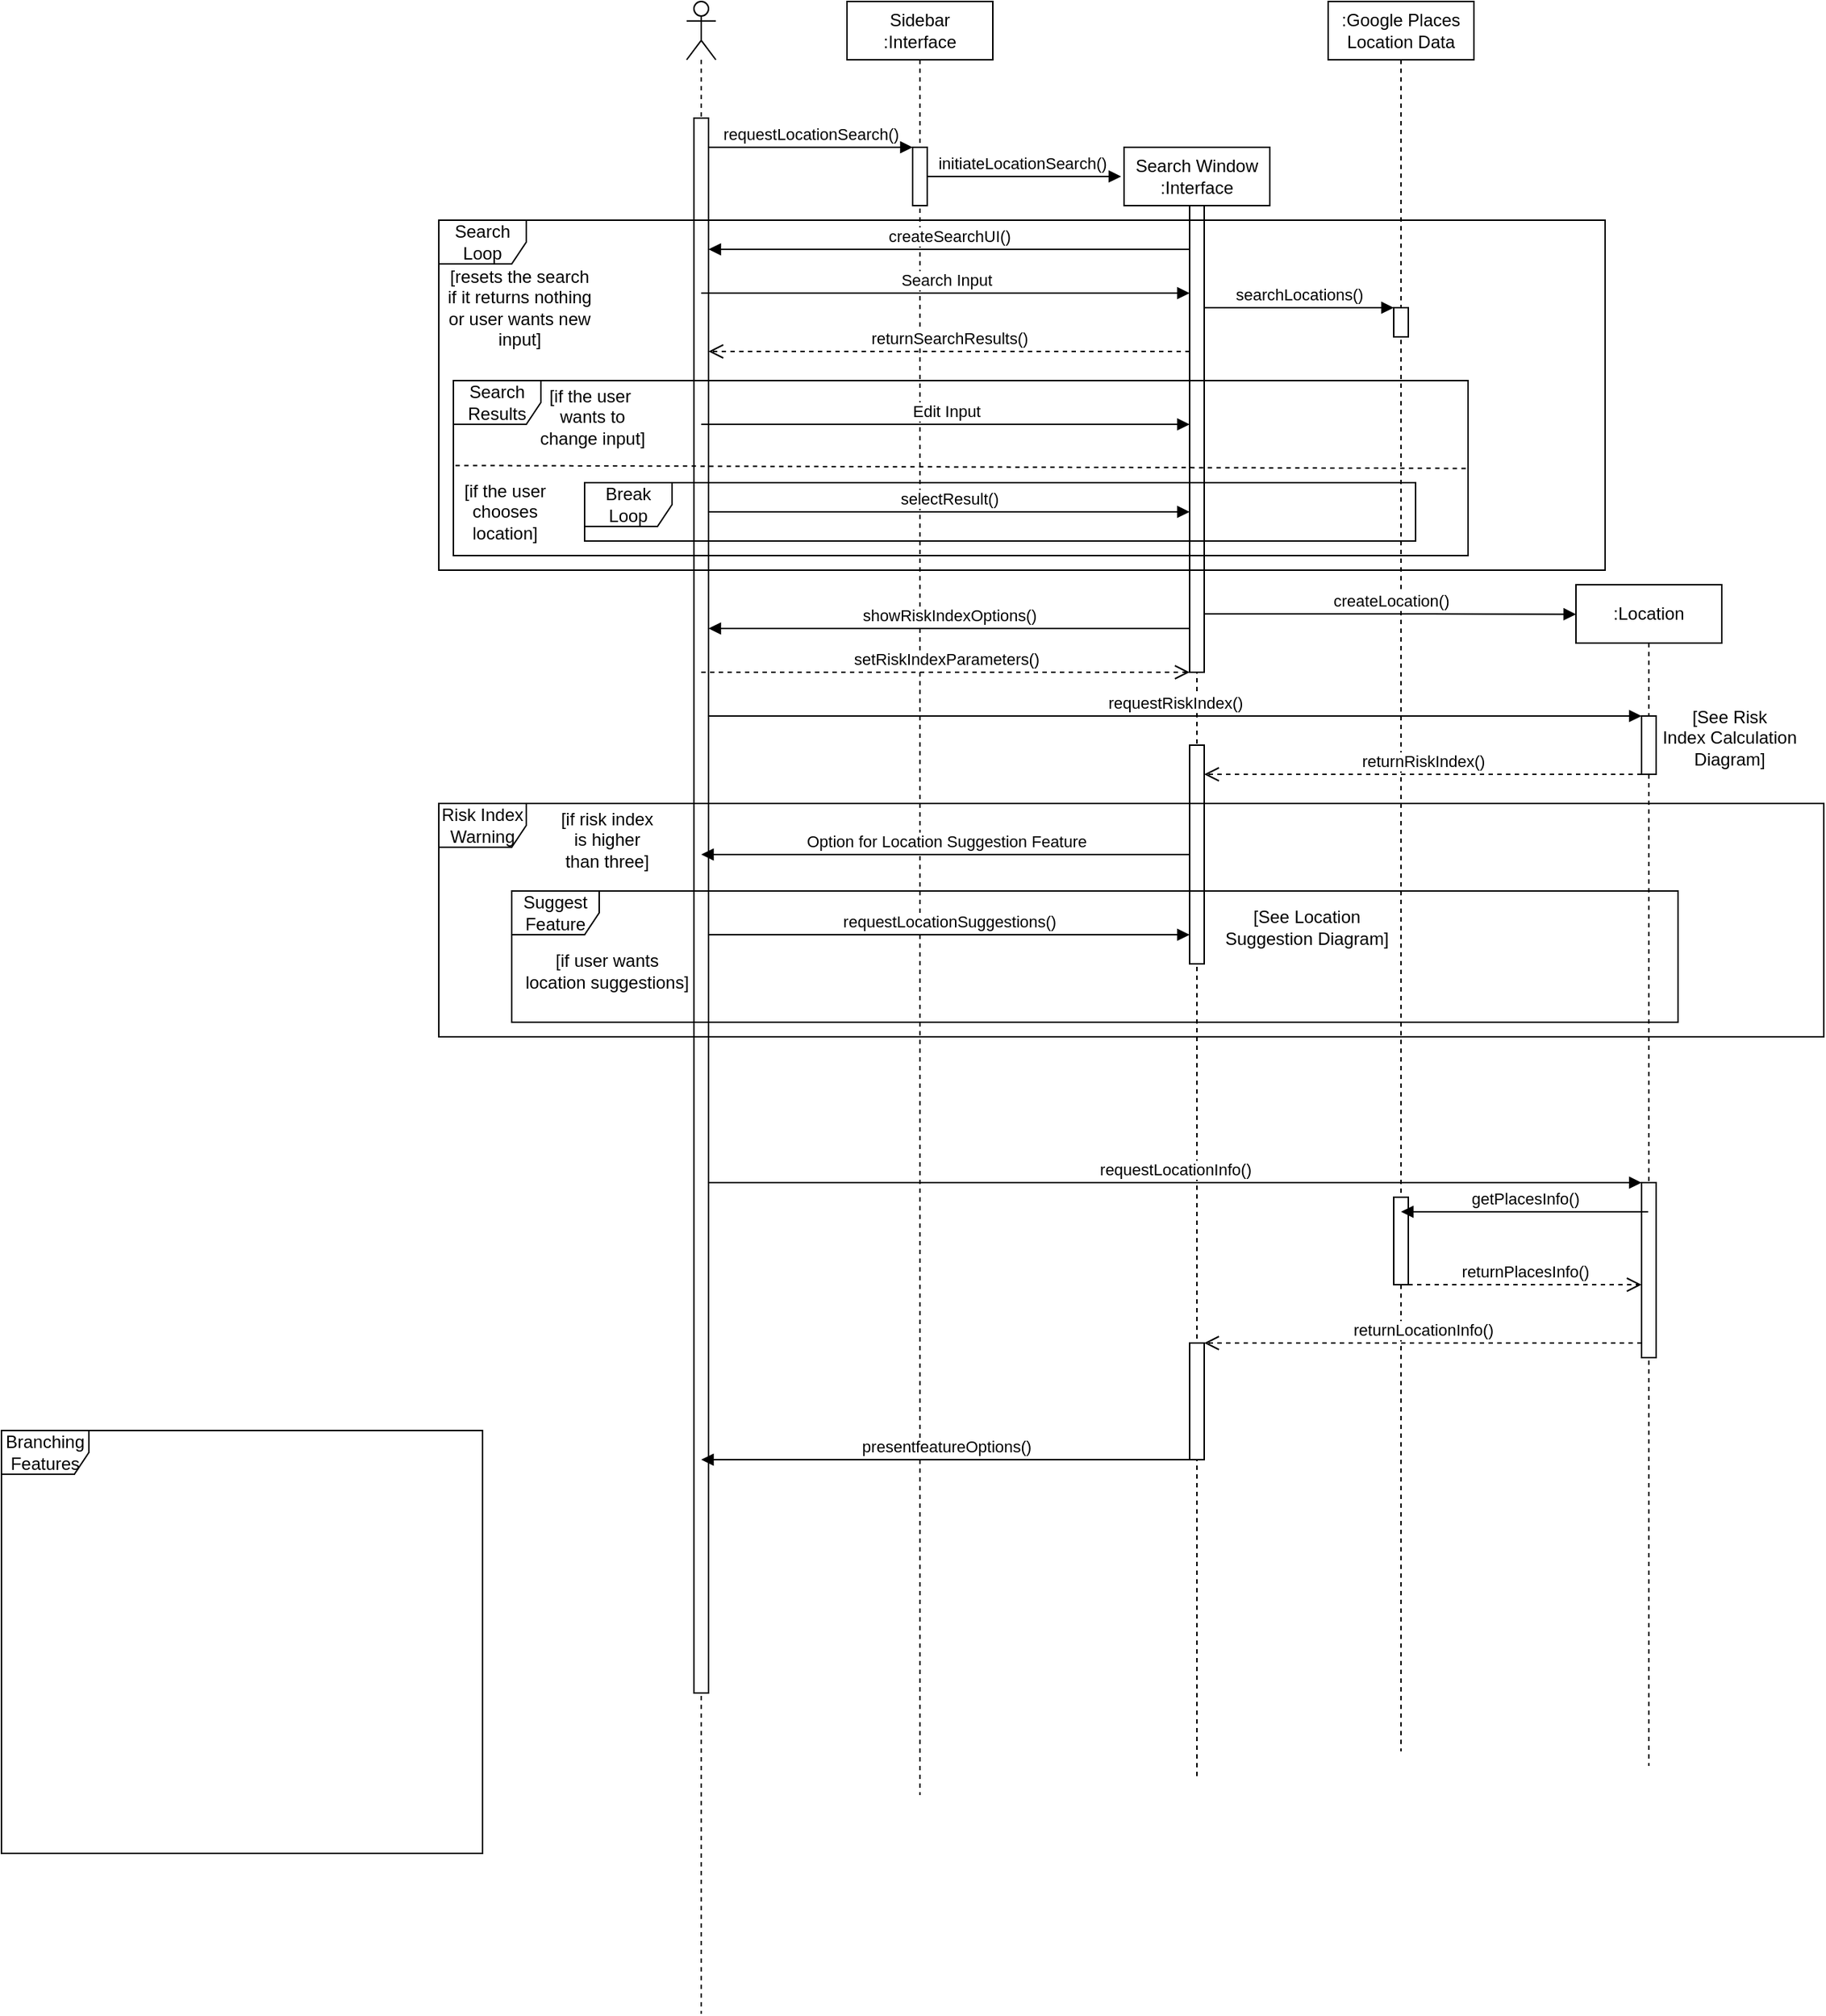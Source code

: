 <mxfile version="14.6.13" type="device"><diagram id="WAmhvS8DQlym9TlFO8K2" name="Page-1"><mxGraphModel dx="2842" dy="867" grid="1" gridSize="10" guides="1" tooltips="1" connect="1" arrows="1" fold="1" page="1" pageScale="1" pageWidth="1169" pageHeight="827" math="0" shadow="0"><root><mxCell id="0"/><mxCell id="1" parent="0"/><mxCell id="X2xdwVJWeCPByPR_EXC5-2" value="" style="shape=umlLifeline;participant=umlActor;perimeter=lifelinePerimeter;whiteSpace=wrap;html=1;container=1;collapsible=0;recursiveResize=0;verticalAlign=top;spacingTop=36;outlineConnect=0;" vertex="1" parent="1"><mxGeometry x="120" y="40" width="20" height="1380" as="geometry"/></mxCell><mxCell id="X2xdwVJWeCPByPR_EXC5-4" value="" style="html=1;points=[];perimeter=orthogonalPerimeter;" vertex="1" parent="X2xdwVJWeCPByPR_EXC5-2"><mxGeometry x="5" y="80" width="10" height="1080" as="geometry"/></mxCell><mxCell id="X2xdwVJWeCPByPR_EXC5-3" value="Sidebar&lt;br&gt;:Interface" style="shape=umlLifeline;perimeter=lifelinePerimeter;whiteSpace=wrap;html=1;container=1;collapsible=0;recursiveResize=0;outlineConnect=0;" vertex="1" parent="1"><mxGeometry x="230" y="40" width="100" height="1230" as="geometry"/></mxCell><mxCell id="X2xdwVJWeCPByPR_EXC5-5" value="" style="html=1;points=[];perimeter=orthogonalPerimeter;" vertex="1" parent="X2xdwVJWeCPByPR_EXC5-3"><mxGeometry x="45" y="100" width="10" height="40" as="geometry"/></mxCell><mxCell id="X2xdwVJWeCPByPR_EXC5-6" value="Search Window&lt;br&gt;:Interface" style="shape=umlLifeline;perimeter=lifelinePerimeter;whiteSpace=wrap;html=1;container=1;collapsible=0;recursiveResize=0;outlineConnect=0;" vertex="1" parent="1"><mxGeometry x="420" y="140" width="100" height="1120" as="geometry"/></mxCell><mxCell id="X2xdwVJWeCPByPR_EXC5-10" value="" style="html=1;points=[];perimeter=orthogonalPerimeter;" vertex="1" parent="X2xdwVJWeCPByPR_EXC5-6"><mxGeometry x="45" y="40" width="10" height="320" as="geometry"/></mxCell><mxCell id="X2xdwVJWeCPByPR_EXC5-32" value="" style="html=1;points=[];perimeter=orthogonalPerimeter;" vertex="1" parent="X2xdwVJWeCPByPR_EXC5-6"><mxGeometry x="45" y="410" width="10" height="150" as="geometry"/></mxCell><mxCell id="X2xdwVJWeCPByPR_EXC5-52" value="" style="html=1;points=[];perimeter=orthogonalPerimeter;" vertex="1" parent="X2xdwVJWeCPByPR_EXC5-6"><mxGeometry x="45" y="820" width="10" height="80" as="geometry"/></mxCell><mxCell id="X2xdwVJWeCPByPR_EXC5-7" value="requestLocationSearch()" style="html=1;verticalAlign=bottom;endArrow=block;" edge="1" parent="1" source="X2xdwVJWeCPByPR_EXC5-4" target="X2xdwVJWeCPByPR_EXC5-5"><mxGeometry width="80" relative="1" as="geometry"><mxPoint x="590" y="370" as="sourcePoint"/><mxPoint x="670" y="370" as="targetPoint"/><Array as="points"><mxPoint x="210" y="140"/></Array></mxGeometry></mxCell><mxCell id="X2xdwVJWeCPByPR_EXC5-8" value="initiateLocationSearch()" style="html=1;verticalAlign=bottom;endArrow=block;" edge="1" parent="1" source="X2xdwVJWeCPByPR_EXC5-5"><mxGeometry x="-0.023" width="80" relative="1" as="geometry"><mxPoint x="380" y="220" as="sourcePoint"/><mxPoint x="418" y="160" as="targetPoint"/><Array as="points"><mxPoint x="360" y="160"/></Array><mxPoint as="offset"/></mxGeometry></mxCell><mxCell id="X2xdwVJWeCPByPR_EXC5-9" value="Search Input" style="html=1;verticalAlign=bottom;endArrow=block;" edge="1" parent="1" source="X2xdwVJWeCPByPR_EXC5-2" target="X2xdwVJWeCPByPR_EXC5-10"><mxGeometry width="80" relative="1" as="geometry"><mxPoint x="400" y="320" as="sourcePoint"/><mxPoint x="480" y="320" as="targetPoint"/><Array as="points"><mxPoint x="290" y="240"/></Array></mxGeometry></mxCell><mxCell id="X2xdwVJWeCPByPR_EXC5-11" value="Search&lt;br&gt;Loop" style="shape=umlFrame;whiteSpace=wrap;html=1;" vertex="1" parent="1"><mxGeometry x="-50" y="190" width="800" height="240" as="geometry"/></mxCell><mxCell id="X2xdwVJWeCPByPR_EXC5-12" value="createSearchUI()" style="html=1;verticalAlign=bottom;endArrow=block;" edge="1" parent="1" source="X2xdwVJWeCPByPR_EXC5-10" target="X2xdwVJWeCPByPR_EXC5-4"><mxGeometry width="80" relative="1" as="geometry"><mxPoint x="160" y="260" as="sourcePoint"/><mxPoint x="240" y="260" as="targetPoint"/><Array as="points"><mxPoint x="290" y="210"/></Array></mxGeometry></mxCell><mxCell id="X2xdwVJWeCPByPR_EXC5-13" value=":Google Places&lt;br&gt;Location Data" style="shape=umlLifeline;perimeter=lifelinePerimeter;whiteSpace=wrap;html=1;container=1;collapsible=0;recursiveResize=0;outlineConnect=0;" vertex="1" parent="1"><mxGeometry x="560" y="40" width="100" height="1200" as="geometry"/></mxCell><mxCell id="X2xdwVJWeCPByPR_EXC5-14" value="" style="html=1;points=[];perimeter=orthogonalPerimeter;" vertex="1" parent="X2xdwVJWeCPByPR_EXC5-13"><mxGeometry x="45" y="210" width="10" height="20" as="geometry"/></mxCell><mxCell id="X2xdwVJWeCPByPR_EXC5-47" value="" style="html=1;points=[];perimeter=orthogonalPerimeter;" vertex="1" parent="X2xdwVJWeCPByPR_EXC5-13"><mxGeometry x="45" y="820" width="10" height="60" as="geometry"/></mxCell><mxCell id="X2xdwVJWeCPByPR_EXC5-15" value="searchLocations()" style="html=1;verticalAlign=bottom;endArrow=block;" edge="1" parent="1" source="X2xdwVJWeCPByPR_EXC5-10" target="X2xdwVJWeCPByPR_EXC5-14"><mxGeometry width="80" relative="1" as="geometry"><mxPoint x="560" y="320" as="sourcePoint"/><mxPoint x="640" y="320" as="targetPoint"/><Array as="points"><mxPoint x="540" y="250"/></Array></mxGeometry></mxCell><mxCell id="X2xdwVJWeCPByPR_EXC5-16" value="returnSearchResults()" style="html=1;verticalAlign=bottom;endArrow=open;dashed=1;endSize=8;" edge="1" parent="1" source="X2xdwVJWeCPByPR_EXC5-10" target="X2xdwVJWeCPByPR_EXC5-4"><mxGeometry relative="1" as="geometry"><mxPoint x="430" y="300" as="sourcePoint"/><mxPoint x="350" y="300" as="targetPoint"/><Array as="points"><mxPoint x="300" y="280"/></Array></mxGeometry></mxCell><mxCell id="X2xdwVJWeCPByPR_EXC5-17" value="Search&lt;br&gt;Results" style="shape=umlFrame;whiteSpace=wrap;html=1;" vertex="1" parent="1"><mxGeometry x="-40" y="300" width="696" height="120" as="geometry"/></mxCell><mxCell id="X2xdwVJWeCPByPR_EXC5-20" value="Edit Input" style="html=1;verticalAlign=bottom;endArrow=block;" edge="1" parent="1" source="X2xdwVJWeCPByPR_EXC5-2" target="X2xdwVJWeCPByPR_EXC5-10"><mxGeometry width="80" relative="1" as="geometry"><mxPoint x="230" y="350" as="sourcePoint"/><mxPoint x="275" y="340" as="targetPoint"/><Array as="points"><mxPoint x="200" y="330"/></Array></mxGeometry></mxCell><mxCell id="X2xdwVJWeCPByPR_EXC5-22" value="selectResult()" style="html=1;verticalAlign=bottom;endArrow=block;" edge="1" parent="1" source="X2xdwVJWeCPByPR_EXC5-4" target="X2xdwVJWeCPByPR_EXC5-10"><mxGeometry width="80" relative="1" as="geometry"><mxPoint x="220" y="470" as="sourcePoint"/><mxPoint x="280" y="390" as="targetPoint"/><Array as="points"><mxPoint x="300" y="390"/></Array></mxGeometry></mxCell><mxCell id="X2xdwVJWeCPByPR_EXC5-23" value=":Location" style="shape=umlLifeline;perimeter=lifelinePerimeter;whiteSpace=wrap;html=1;container=1;collapsible=0;recursiveResize=0;outlineConnect=0;" vertex="1" parent="1"><mxGeometry x="730" y="440" width="100" height="810" as="geometry"/></mxCell><mxCell id="X2xdwVJWeCPByPR_EXC5-26" value="" style="html=1;points=[];perimeter=orthogonalPerimeter;" vertex="1" parent="X2xdwVJWeCPByPR_EXC5-23"><mxGeometry x="45" y="90" width="10" height="40" as="geometry"/></mxCell><mxCell id="X2xdwVJWeCPByPR_EXC5-46" value="" style="html=1;points=[];perimeter=orthogonalPerimeter;" vertex="1" parent="X2xdwVJWeCPByPR_EXC5-23"><mxGeometry x="45" y="410" width="10" height="120" as="geometry"/></mxCell><mxCell id="X2xdwVJWeCPByPR_EXC5-24" value="createLocation()" style="html=1;verticalAlign=bottom;endArrow=block;entryX=0;entryY=0.025;entryDx=0;entryDy=0;entryPerimeter=0;" edge="1" parent="1" source="X2xdwVJWeCPByPR_EXC5-10" target="X2xdwVJWeCPByPR_EXC5-23"><mxGeometry width="80" relative="1" as="geometry"><mxPoint x="680" y="460" as="sourcePoint"/><mxPoint x="760" y="460" as="targetPoint"/><Array as="points"><mxPoint x="620" y="460"/></Array></mxGeometry></mxCell><mxCell id="X2xdwVJWeCPByPR_EXC5-28" value="showRiskIndexOptions()" style="html=1;verticalAlign=bottom;endArrow=block;" edge="1" parent="1" source="X2xdwVJWeCPByPR_EXC5-10" target="X2xdwVJWeCPByPR_EXC5-4"><mxGeometry width="80" relative="1" as="geometry"><mxPoint x="360" y="440" as="sourcePoint"/><mxPoint x="440" y="440" as="targetPoint"/><Array as="points"><mxPoint x="290" y="470"/></Array></mxGeometry></mxCell><mxCell id="X2xdwVJWeCPByPR_EXC5-29" value="setRiskIndexParameters()" style="html=1;verticalAlign=bottom;endArrow=open;dashed=1;endSize=8;" edge="1" parent="1" source="X2xdwVJWeCPByPR_EXC5-2" target="X2xdwVJWeCPByPR_EXC5-10"><mxGeometry relative="1" as="geometry"><mxPoint x="450" y="550" as="sourcePoint"/><mxPoint x="370" y="550" as="targetPoint"/></mxGeometry></mxCell><mxCell id="X2xdwVJWeCPByPR_EXC5-30" value="requestRiskIndex()" style="html=1;verticalAlign=bottom;endArrow=block;" edge="1" parent="1" source="X2xdwVJWeCPByPR_EXC5-4" target="X2xdwVJWeCPByPR_EXC5-26"><mxGeometry width="80" relative="1" as="geometry"><mxPoint x="420" y="590" as="sourcePoint"/><mxPoint x="500" y="590" as="targetPoint"/><Array as="points"><mxPoint x="450" y="530"/></Array></mxGeometry></mxCell><mxCell id="X2xdwVJWeCPByPR_EXC5-31" value="returnRiskIndex()" style="html=1;verticalAlign=bottom;endArrow=open;dashed=1;endSize=8;" edge="1" parent="1" source="X2xdwVJWeCPByPR_EXC5-26" target="X2xdwVJWeCPByPR_EXC5-32"><mxGeometry relative="1" as="geometry"><mxPoint x="500" y="590" as="sourcePoint"/><mxPoint x="540" y="570" as="targetPoint"/><Array as="points"><mxPoint x="630" y="570"/></Array></mxGeometry></mxCell><mxCell id="X2xdwVJWeCPByPR_EXC5-33" value="[See Risk&lt;br&gt;Index Calculation&lt;br&gt;Diagram]" style="text;html=1;align=center;verticalAlign=middle;resizable=0;points=[];autosize=1;strokeColor=none;" vertex="1" parent="1"><mxGeometry x="780" y="520" width="110" height="50" as="geometry"/></mxCell><mxCell id="X2xdwVJWeCPByPR_EXC5-34" value="Break&lt;br&gt;Loop" style="shape=umlFrame;whiteSpace=wrap;html=1;" vertex="1" parent="1"><mxGeometry x="50" y="370" width="570" height="40" as="geometry"/></mxCell><mxCell id="X2xdwVJWeCPByPR_EXC5-35" value="[if the user&amp;nbsp;&lt;br&gt;wants to&lt;br&gt;change input]" style="text;html=1;align=center;verticalAlign=middle;resizable=0;points=[];autosize=1;strokeColor=none;" vertex="1" parent="1"><mxGeometry x="10" y="300" width="90" height="50" as="geometry"/></mxCell><mxCell id="X2xdwVJWeCPByPR_EXC5-36" value="[if the user&lt;br&gt;chooses&lt;br&gt;location]" style="text;html=1;align=center;verticalAlign=middle;resizable=0;points=[];autosize=1;strokeColor=none;" vertex="1" parent="1"><mxGeometry x="-40" y="365" width="70" height="50" as="geometry"/></mxCell><mxCell id="X2xdwVJWeCPByPR_EXC5-37" value="" style="endArrow=none;dashed=1;html=1;exitX=0.002;exitY=0.485;exitDx=0;exitDy=0;exitPerimeter=0;entryX=1.001;entryY=0.502;entryDx=0;entryDy=0;entryPerimeter=0;" edge="1" parent="1" source="X2xdwVJWeCPByPR_EXC5-17" target="X2xdwVJWeCPByPR_EXC5-17"><mxGeometry width="50" height="50" relative="1" as="geometry"><mxPoint x="210" y="380" as="sourcePoint"/><mxPoint x="260" y="330" as="targetPoint"/></mxGeometry></mxCell><mxCell id="X2xdwVJWeCPByPR_EXC5-38" value="Risk Index&lt;br&gt;Warning" style="shape=umlFrame;whiteSpace=wrap;html=1;" vertex="1" parent="1"><mxGeometry x="-50" y="590" width="950" height="160" as="geometry"/></mxCell><mxCell id="X2xdwVJWeCPByPR_EXC5-39" value="Option for Location Suggestion Feature" style="html=1;verticalAlign=bottom;endArrow=block;" edge="1" parent="1" source="X2xdwVJWeCPByPR_EXC5-32" target="X2xdwVJWeCPByPR_EXC5-2"><mxGeometry width="80" relative="1" as="geometry"><mxPoint x="360" y="710" as="sourcePoint"/><mxPoint x="440" y="710" as="targetPoint"/></mxGeometry></mxCell><mxCell id="X2xdwVJWeCPByPR_EXC5-40" value="Suggest&lt;br&gt;Feature" style="shape=umlFrame;whiteSpace=wrap;html=1;" vertex="1" parent="1"><mxGeometry y="650" width="800" height="90" as="geometry"/></mxCell><mxCell id="X2xdwVJWeCPByPR_EXC5-41" value="requestLocationSuggestions()" style="html=1;verticalAlign=bottom;endArrow=block;" edge="1" parent="1" source="X2xdwVJWeCPByPR_EXC5-4" target="X2xdwVJWeCPByPR_EXC5-32"><mxGeometry width="80" relative="1" as="geometry"><mxPoint x="250" y="810" as="sourcePoint"/><mxPoint x="330" y="810" as="targetPoint"/><Array as="points"><mxPoint x="300" y="680"/></Array></mxGeometry></mxCell><mxCell id="X2xdwVJWeCPByPR_EXC5-42" value="[if user wants&lt;br&gt;location suggestions]" style="text;html=1;align=center;verticalAlign=middle;resizable=0;points=[];autosize=1;strokeColor=none;" vertex="1" parent="1"><mxGeometry y="690" width="130" height="30" as="geometry"/></mxCell><mxCell id="X2xdwVJWeCPByPR_EXC5-43" value="[See Location&lt;br&gt;Suggestion Diagram]" style="text;html=1;align=center;verticalAlign=middle;resizable=0;points=[];autosize=1;strokeColor=none;" vertex="1" parent="1"><mxGeometry x="480" y="660" width="130" height="30" as="geometry"/></mxCell><mxCell id="X2xdwVJWeCPByPR_EXC5-44" value="[if risk index&lt;br&gt;is higher&lt;br&gt;than three]" style="text;html=1;align=center;verticalAlign=middle;resizable=0;points=[];autosize=1;strokeColor=none;" vertex="1" parent="1"><mxGeometry x="25" y="590" width="80" height="50" as="geometry"/></mxCell><mxCell id="X2xdwVJWeCPByPR_EXC5-45" value="requestLocationInfo()" style="html=1;verticalAlign=bottom;endArrow=block;" edge="1" parent="1" source="X2xdwVJWeCPByPR_EXC5-4" target="X2xdwVJWeCPByPR_EXC5-46"><mxGeometry width="80" relative="1" as="geometry"><mxPoint x="460" y="850" as="sourcePoint"/><mxPoint x="540" y="850" as="targetPoint"/></mxGeometry></mxCell><mxCell id="X2xdwVJWeCPByPR_EXC5-48" value="getPlacesInfo()" style="html=1;verticalAlign=bottom;endArrow=block;" edge="1" parent="1" source="X2xdwVJWeCPByPR_EXC5-23"><mxGeometry width="80" relative="1" as="geometry"><mxPoint x="570" y="880" as="sourcePoint"/><mxPoint x="610" y="870" as="targetPoint"/></mxGeometry></mxCell><mxCell id="X2xdwVJWeCPByPR_EXC5-49" value="returnPlacesInfo()" style="html=1;verticalAlign=bottom;endArrow=open;dashed=1;endSize=8;" edge="1" parent="1" source="X2xdwVJWeCPByPR_EXC5-47" target="X2xdwVJWeCPByPR_EXC5-46"><mxGeometry relative="1" as="geometry"><mxPoint x="670" y="830" as="sourcePoint"/><mxPoint x="590" y="830" as="targetPoint"/><Array as="points"><mxPoint x="700" y="920"/></Array></mxGeometry></mxCell><mxCell id="X2xdwVJWeCPByPR_EXC5-50" value="returnLocationInfo()" style="html=1;verticalAlign=bottom;endArrow=open;dashed=1;endSize=8;" edge="1" parent="1" source="X2xdwVJWeCPByPR_EXC5-46" target="X2xdwVJWeCPByPR_EXC5-52"><mxGeometry relative="1" as="geometry"><mxPoint x="590" y="980" as="sourcePoint"/><mxPoint x="510" y="980" as="targetPoint"/><Array as="points"><mxPoint x="600" y="960"/></Array></mxGeometry></mxCell><mxCell id="X2xdwVJWeCPByPR_EXC5-53" value="presentfeatureOptions()" style="html=1;verticalAlign=bottom;endArrow=block;" edge="1" parent="1" source="X2xdwVJWeCPByPR_EXC5-52" target="X2xdwVJWeCPByPR_EXC5-2"><mxGeometry width="80" relative="1" as="geometry"><mxPoint x="510" y="980" as="sourcePoint"/><mxPoint x="590" y="980" as="targetPoint"/><Array as="points"><mxPoint x="290" y="1040"/></Array></mxGeometry></mxCell><mxCell id="X2xdwVJWeCPByPR_EXC5-54" value="Branching&lt;br&gt;Features" style="shape=umlFrame;whiteSpace=wrap;html=1;" vertex="1" parent="1"><mxGeometry x="-350" y="1020" width="330" height="290" as="geometry"/></mxCell><mxCell id="X2xdwVJWeCPByPR_EXC5-55" value="[resets the search&lt;br&gt;if it returns nothing&lt;br&gt;or user wants new&lt;br&gt;input]" style="text;html=1;align=center;verticalAlign=middle;resizable=0;points=[];autosize=1;strokeColor=none;" vertex="1" parent="1"><mxGeometry x="-50" y="220" width="110" height="60" as="geometry"/></mxCell></root></mxGraphModel></diagram></mxfile>